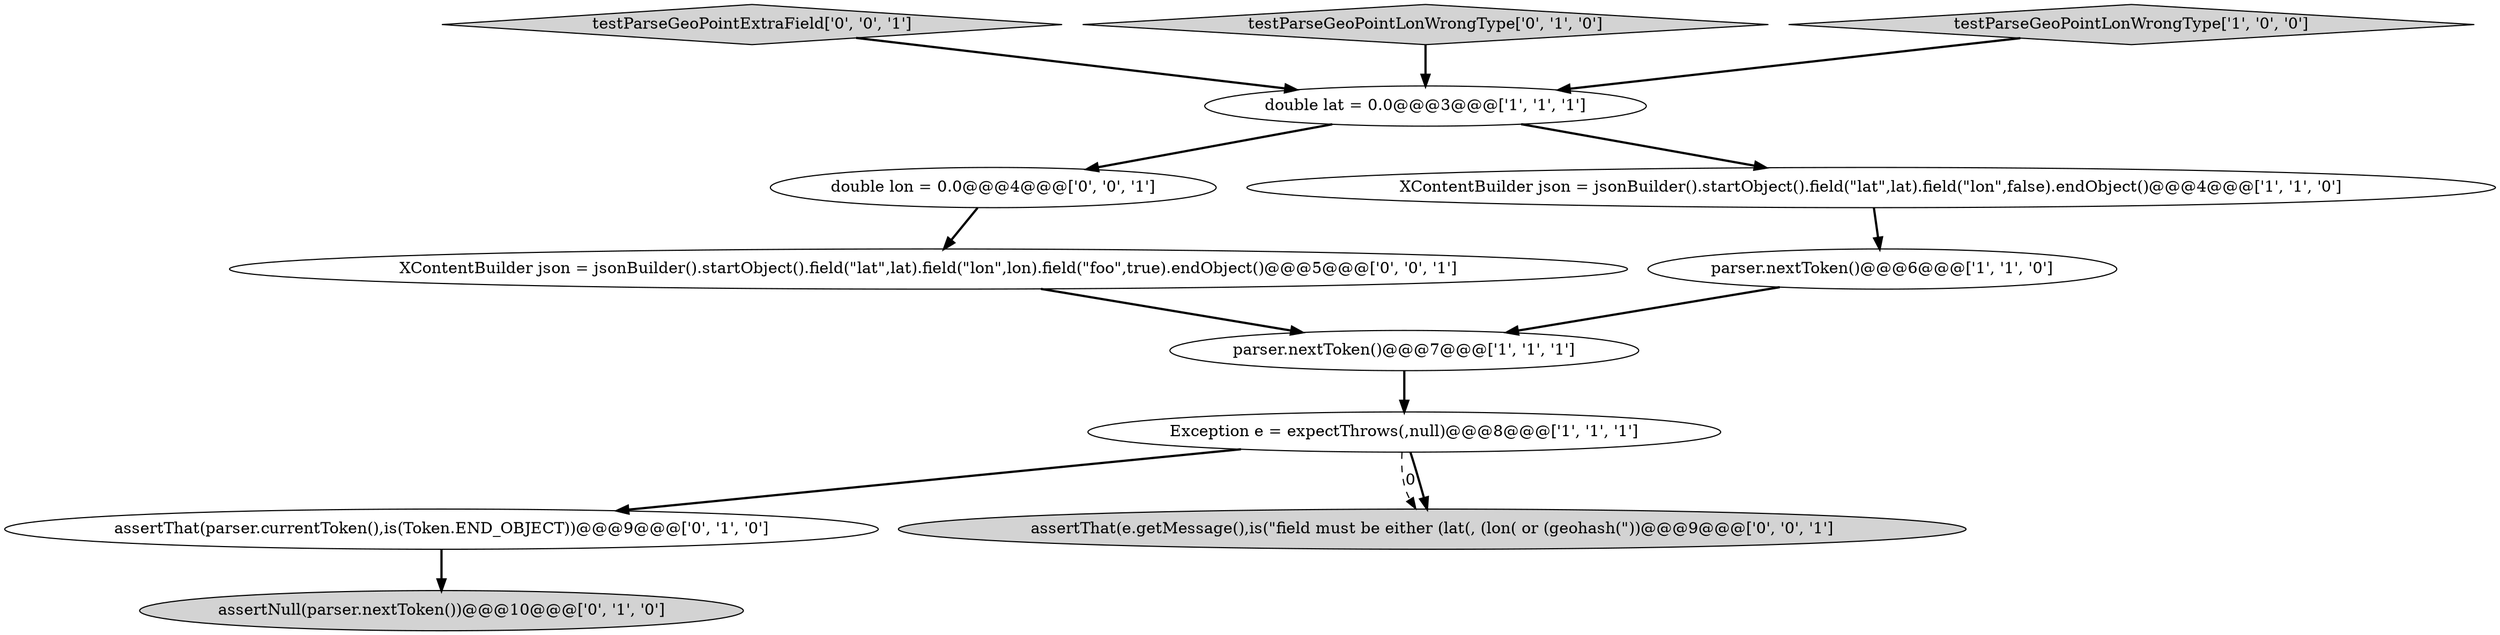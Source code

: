 digraph {
7 [style = filled, label = "assertThat(parser.currentToken(),is(Token.END_OBJECT))@@@9@@@['0', '1', '0']", fillcolor = white, shape = ellipse image = "AAA1AAABBB2BBB"];
9 [style = filled, label = "testParseGeoPointExtraField['0', '0', '1']", fillcolor = lightgray, shape = diamond image = "AAA0AAABBB3BBB"];
0 [style = filled, label = "Exception e = expectThrows(,null)@@@8@@@['1', '1', '1']", fillcolor = white, shape = ellipse image = "AAA0AAABBB1BBB"];
8 [style = filled, label = "assertNull(parser.nextToken())@@@10@@@['0', '1', '0']", fillcolor = lightgray, shape = ellipse image = "AAA1AAABBB2BBB"];
10 [style = filled, label = "double lon = 0.0@@@4@@@['0', '0', '1']", fillcolor = white, shape = ellipse image = "AAA0AAABBB3BBB"];
12 [style = filled, label = "XContentBuilder json = jsonBuilder().startObject().field(\"lat\",lat).field(\"lon\",lon).field(\"foo\",true).endObject()@@@5@@@['0', '0', '1']", fillcolor = white, shape = ellipse image = "AAA0AAABBB3BBB"];
6 [style = filled, label = "testParseGeoPointLonWrongType['0', '1', '0']", fillcolor = lightgray, shape = diamond image = "AAA0AAABBB2BBB"];
5 [style = filled, label = "testParseGeoPointLonWrongType['1', '0', '0']", fillcolor = lightgray, shape = diamond image = "AAA0AAABBB1BBB"];
3 [style = filled, label = "XContentBuilder json = jsonBuilder().startObject().field(\"lat\",lat).field(\"lon\",false).endObject()@@@4@@@['1', '1', '0']", fillcolor = white, shape = ellipse image = "AAA0AAABBB1BBB"];
1 [style = filled, label = "parser.nextToken()@@@7@@@['1', '1', '1']", fillcolor = white, shape = ellipse image = "AAA0AAABBB1BBB"];
11 [style = filled, label = "assertThat(e.getMessage(),is(\"field must be either (lat(, (lon( or (geohash(\"))@@@9@@@['0', '0', '1']", fillcolor = lightgray, shape = ellipse image = "AAA0AAABBB3BBB"];
4 [style = filled, label = "parser.nextToken()@@@6@@@['1', '1', '0']", fillcolor = white, shape = ellipse image = "AAA0AAABBB1BBB"];
2 [style = filled, label = "double lat = 0.0@@@3@@@['1', '1', '1']", fillcolor = white, shape = ellipse image = "AAA0AAABBB1BBB"];
5->2 [style = bold, label=""];
9->2 [style = bold, label=""];
12->1 [style = bold, label=""];
0->11 [style = dashed, label="0"];
7->8 [style = bold, label=""];
2->10 [style = bold, label=""];
6->2 [style = bold, label=""];
0->11 [style = bold, label=""];
3->4 [style = bold, label=""];
2->3 [style = bold, label=""];
4->1 [style = bold, label=""];
0->7 [style = bold, label=""];
1->0 [style = bold, label=""];
10->12 [style = bold, label=""];
}
